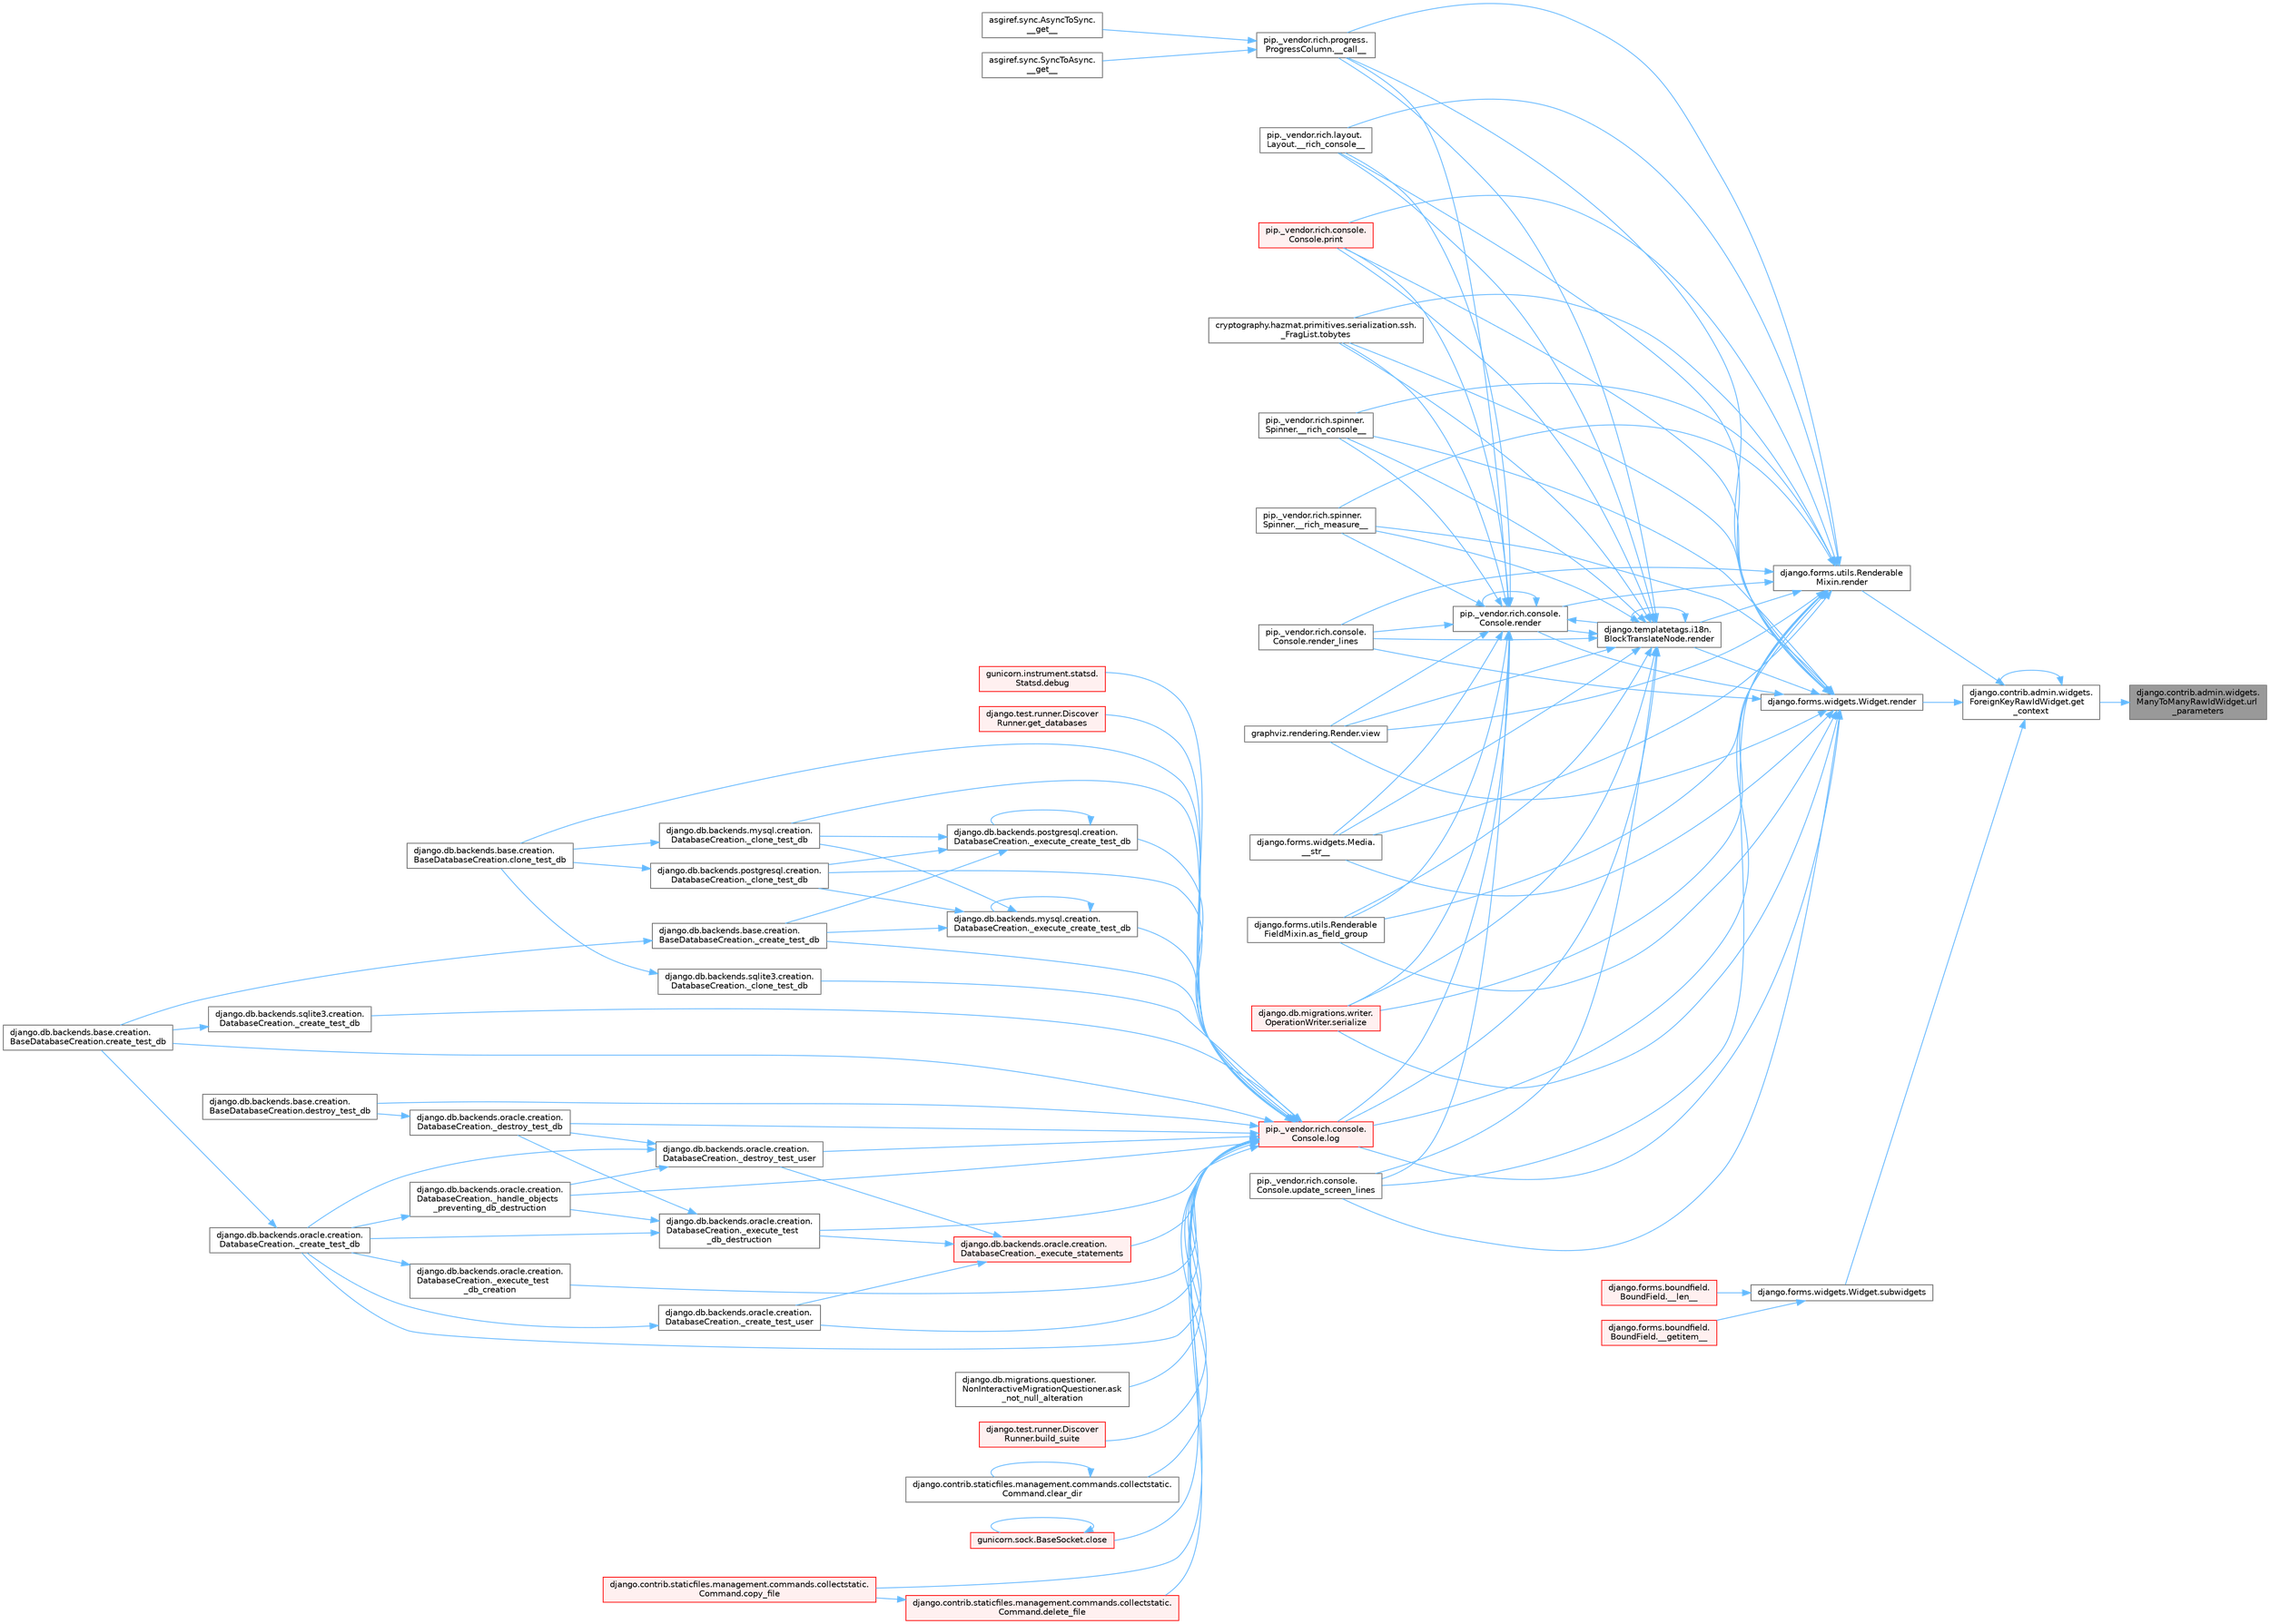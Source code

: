 digraph "django.contrib.admin.widgets.ManyToManyRawIdWidget.url_parameters"
{
 // LATEX_PDF_SIZE
  bgcolor="transparent";
  edge [fontname=Helvetica,fontsize=10,labelfontname=Helvetica,labelfontsize=10];
  node [fontname=Helvetica,fontsize=10,shape=box,height=0.2,width=0.4];
  rankdir="RL";
  Node1 [id="Node000001",label="django.contrib.admin.widgets.\lManyToManyRawIdWidget.url\l_parameters",height=0.2,width=0.4,color="gray40", fillcolor="grey60", style="filled", fontcolor="black",tooltip=" "];
  Node1 -> Node2 [id="edge1_Node000001_Node000002",dir="back",color="steelblue1",style="solid",tooltip=" "];
  Node2 [id="Node000002",label="django.contrib.admin.widgets.\lForeignKeyRawIdWidget.get\l_context",height=0.2,width=0.4,color="grey40", fillcolor="white", style="filled",URL="$classdjango_1_1contrib_1_1admin_1_1widgets_1_1_foreign_key_raw_id_widget.html#ae111dabe0331403be0619206ec2cd94f",tooltip=" "];
  Node2 -> Node2 [id="edge2_Node000002_Node000002",dir="back",color="steelblue1",style="solid",tooltip=" "];
  Node2 -> Node3 [id="edge3_Node000002_Node000003",dir="back",color="steelblue1",style="solid",tooltip=" "];
  Node3 [id="Node000003",label="django.forms.utils.Renderable\lMixin.render",height=0.2,width=0.4,color="grey40", fillcolor="white", style="filled",URL="$classdjango_1_1forms_1_1utils_1_1_renderable_mixin.html#acdc73a3b1da7190ea3c6e0e2cb22e297",tooltip=" "];
  Node3 -> Node4 [id="edge4_Node000003_Node000004",dir="back",color="steelblue1",style="solid",tooltip=" "];
  Node4 [id="Node000004",label="pip._vendor.rich.progress.\lProgressColumn.__call__",height=0.2,width=0.4,color="grey40", fillcolor="white", style="filled",URL="$classpip_1_1__vendor_1_1rich_1_1progress_1_1_progress_column.html#ae0c399be74222f949edb0fa5324cf6ea",tooltip=" "];
  Node4 -> Node5 [id="edge5_Node000004_Node000005",dir="back",color="steelblue1",style="solid",tooltip=" "];
  Node5 [id="Node000005",label="asgiref.sync.AsyncToSync.\l__get__",height=0.2,width=0.4,color="grey40", fillcolor="white", style="filled",URL="$classasgiref_1_1sync_1_1_async_to_sync.html#a23e9ef7a73da98dad9e3f4e65846969b",tooltip=" "];
  Node4 -> Node6 [id="edge6_Node000004_Node000006",dir="back",color="steelblue1",style="solid",tooltip=" "];
  Node6 [id="Node000006",label="asgiref.sync.SyncToAsync.\l__get__",height=0.2,width=0.4,color="grey40", fillcolor="white", style="filled",URL="$classasgiref_1_1sync_1_1_sync_to_async.html#aebdfbe3f01079a529fd2f39810597381",tooltip=" "];
  Node3 -> Node7 [id="edge7_Node000003_Node000007",dir="back",color="steelblue1",style="solid",tooltip=" "];
  Node7 [id="Node000007",label="pip._vendor.rich.layout.\lLayout.__rich_console__",height=0.2,width=0.4,color="grey40", fillcolor="white", style="filled",URL="$classpip_1_1__vendor_1_1rich_1_1layout_1_1_layout.html#ac39cb3d17d2b0324ee1b0dada41a3ebd",tooltip=" "];
  Node3 -> Node8 [id="edge8_Node000003_Node000008",dir="back",color="steelblue1",style="solid",tooltip=" "];
  Node8 [id="Node000008",label="pip._vendor.rich.spinner.\lSpinner.__rich_console__",height=0.2,width=0.4,color="grey40", fillcolor="white", style="filled",URL="$classpip_1_1__vendor_1_1rich_1_1spinner_1_1_spinner.html#a6883d8dced19ac48d4dfc74f776357fd",tooltip=" "];
  Node3 -> Node9 [id="edge9_Node000003_Node000009",dir="back",color="steelblue1",style="solid",tooltip=" "];
  Node9 [id="Node000009",label="pip._vendor.rich.spinner.\lSpinner.__rich_measure__",height=0.2,width=0.4,color="grey40", fillcolor="white", style="filled",URL="$classpip_1_1__vendor_1_1rich_1_1spinner_1_1_spinner.html#a89745682c823c44a31bae8e8d07869f5",tooltip=" "];
  Node3 -> Node10 [id="edge10_Node000003_Node000010",dir="back",color="steelblue1",style="solid",tooltip=" "];
  Node10 [id="Node000010",label="django.forms.widgets.Media.\l__str__",height=0.2,width=0.4,color="grey40", fillcolor="white", style="filled",URL="$classdjango_1_1forms_1_1widgets_1_1_media.html#ae1651710548a7d9f14f036d035012d21",tooltip=" "];
  Node3 -> Node11 [id="edge11_Node000003_Node000011",dir="back",color="steelblue1",style="solid",tooltip=" "];
  Node11 [id="Node000011",label="django.forms.utils.Renderable\lFieldMixin.as_field_group",height=0.2,width=0.4,color="grey40", fillcolor="white", style="filled",URL="$classdjango_1_1forms_1_1utils_1_1_renderable_field_mixin.html#a1e9a1b4f790ea694431554267fd5d74c",tooltip=" "];
  Node3 -> Node12 [id="edge12_Node000003_Node000012",dir="back",color="steelblue1",style="solid",tooltip=" "];
  Node12 [id="Node000012",label="pip._vendor.rich.console.\lConsole.log",height=0.2,width=0.4,color="red", fillcolor="#FFF0F0", style="filled",URL="$classpip_1_1__vendor_1_1rich_1_1console_1_1_console.html#af9c77e39f9413fc2b134c60cfa23b0f1",tooltip=" "];
  Node12 -> Node13 [id="edge13_Node000012_Node000013",dir="back",color="steelblue1",style="solid",tooltip=" "];
  Node13 [id="Node000013",label="django.db.backends.mysql.creation.\lDatabaseCreation._clone_test_db",height=0.2,width=0.4,color="grey40", fillcolor="white", style="filled",URL="$classdjango_1_1db_1_1backends_1_1mysql_1_1creation_1_1_database_creation.html#ab4d99b6a9b6a81141d0fba9440d91619",tooltip=" "];
  Node13 -> Node14 [id="edge14_Node000013_Node000014",dir="back",color="steelblue1",style="solid",tooltip=" "];
  Node14 [id="Node000014",label="django.db.backends.base.creation.\lBaseDatabaseCreation.clone_test_db",height=0.2,width=0.4,color="grey40", fillcolor="white", style="filled",URL="$classdjango_1_1db_1_1backends_1_1base_1_1creation_1_1_base_database_creation.html#aa792ff2a6725c1020027c189ff967316",tooltip=" "];
  Node12 -> Node15 [id="edge15_Node000012_Node000015",dir="back",color="steelblue1",style="solid",tooltip=" "];
  Node15 [id="Node000015",label="django.db.backends.postgresql.creation.\lDatabaseCreation._clone_test_db",height=0.2,width=0.4,color="grey40", fillcolor="white", style="filled",URL="$classdjango_1_1db_1_1backends_1_1postgresql_1_1creation_1_1_database_creation.html#ab57e8a2ba94a8a4888fd435036b4c322",tooltip=" "];
  Node15 -> Node14 [id="edge16_Node000015_Node000014",dir="back",color="steelblue1",style="solid",tooltip=" "];
  Node12 -> Node16 [id="edge17_Node000012_Node000016",dir="back",color="steelblue1",style="solid",tooltip=" "];
  Node16 [id="Node000016",label="django.db.backends.sqlite3.creation.\lDatabaseCreation._clone_test_db",height=0.2,width=0.4,color="grey40", fillcolor="white", style="filled",URL="$classdjango_1_1db_1_1backends_1_1sqlite3_1_1creation_1_1_database_creation.html#a43a28bd11187e2b0677fd0be7643387b",tooltip=" "];
  Node16 -> Node14 [id="edge18_Node000016_Node000014",dir="back",color="steelblue1",style="solid",tooltip=" "];
  Node12 -> Node17 [id="edge19_Node000012_Node000017",dir="back",color="steelblue1",style="solid",tooltip=" "];
  Node17 [id="Node000017",label="django.db.backends.base.creation.\lBaseDatabaseCreation._create_test_db",height=0.2,width=0.4,color="grey40", fillcolor="white", style="filled",URL="$classdjango_1_1db_1_1backends_1_1base_1_1creation_1_1_base_database_creation.html#a3782aff49b95503af2f0e518a10dc22d",tooltip=" "];
  Node17 -> Node18 [id="edge20_Node000017_Node000018",dir="back",color="steelblue1",style="solid",tooltip=" "];
  Node18 [id="Node000018",label="django.db.backends.base.creation.\lBaseDatabaseCreation.create_test_db",height=0.2,width=0.4,color="grey40", fillcolor="white", style="filled",URL="$classdjango_1_1db_1_1backends_1_1base_1_1creation_1_1_base_database_creation.html#af6962208f3f5ffa10ab9acf501090181",tooltip=" "];
  Node12 -> Node19 [id="edge21_Node000012_Node000019",dir="back",color="steelblue1",style="solid",tooltip=" "];
  Node19 [id="Node000019",label="django.db.backends.oracle.creation.\lDatabaseCreation._create_test_db",height=0.2,width=0.4,color="grey40", fillcolor="white", style="filled",URL="$classdjango_1_1db_1_1backends_1_1oracle_1_1creation_1_1_database_creation.html#aea03f2099a0f6691226755c6b60c133f",tooltip=" "];
  Node19 -> Node18 [id="edge22_Node000019_Node000018",dir="back",color="steelblue1",style="solid",tooltip=" "];
  Node12 -> Node20 [id="edge23_Node000012_Node000020",dir="back",color="steelblue1",style="solid",tooltip=" "];
  Node20 [id="Node000020",label="django.db.backends.sqlite3.creation.\lDatabaseCreation._create_test_db",height=0.2,width=0.4,color="grey40", fillcolor="white", style="filled",URL="$classdjango_1_1db_1_1backends_1_1sqlite3_1_1creation_1_1_database_creation.html#a67d2c057a1e604f78b379e63cd6bff28",tooltip=" "];
  Node20 -> Node18 [id="edge24_Node000020_Node000018",dir="back",color="steelblue1",style="solid",tooltip=" "];
  Node12 -> Node21 [id="edge25_Node000012_Node000021",dir="back",color="steelblue1",style="solid",tooltip=" "];
  Node21 [id="Node000021",label="django.db.backends.oracle.creation.\lDatabaseCreation._create_test_user",height=0.2,width=0.4,color="grey40", fillcolor="white", style="filled",URL="$classdjango_1_1db_1_1backends_1_1oracle_1_1creation_1_1_database_creation.html#a59ea754a7f0af2c6d24086c033e1a0dd",tooltip=" "];
  Node21 -> Node19 [id="edge26_Node000021_Node000019",dir="back",color="steelblue1",style="solid",tooltip=" "];
  Node12 -> Node22 [id="edge27_Node000012_Node000022",dir="back",color="steelblue1",style="solid",tooltip=" "];
  Node22 [id="Node000022",label="django.db.backends.oracle.creation.\lDatabaseCreation._destroy_test_db",height=0.2,width=0.4,color="grey40", fillcolor="white", style="filled",URL="$classdjango_1_1db_1_1backends_1_1oracle_1_1creation_1_1_database_creation.html#a08dd28500eb796fba820014d705845e1",tooltip=" "];
  Node22 -> Node23 [id="edge28_Node000022_Node000023",dir="back",color="steelblue1",style="solid",tooltip=" "];
  Node23 [id="Node000023",label="django.db.backends.base.creation.\lBaseDatabaseCreation.destroy_test_db",height=0.2,width=0.4,color="grey40", fillcolor="white", style="filled",URL="$classdjango_1_1db_1_1backends_1_1base_1_1creation_1_1_base_database_creation.html#a2c41c21dd95190d85b132c7666f9593d",tooltip=" "];
  Node12 -> Node24 [id="edge29_Node000012_Node000024",dir="back",color="steelblue1",style="solid",tooltip=" "];
  Node24 [id="Node000024",label="django.db.backends.oracle.creation.\lDatabaseCreation._destroy_test_user",height=0.2,width=0.4,color="grey40", fillcolor="white", style="filled",URL="$classdjango_1_1db_1_1backends_1_1oracle_1_1creation_1_1_database_creation.html#ac5b566d811b2dcccb9c6c125486ec8b9",tooltip=" "];
  Node24 -> Node19 [id="edge30_Node000024_Node000019",dir="back",color="steelblue1",style="solid",tooltip=" "];
  Node24 -> Node22 [id="edge31_Node000024_Node000022",dir="back",color="steelblue1",style="solid",tooltip=" "];
  Node24 -> Node25 [id="edge32_Node000024_Node000025",dir="back",color="steelblue1",style="solid",tooltip=" "];
  Node25 [id="Node000025",label="django.db.backends.oracle.creation.\lDatabaseCreation._handle_objects\l_preventing_db_destruction",height=0.2,width=0.4,color="grey40", fillcolor="white", style="filled",URL="$classdjango_1_1db_1_1backends_1_1oracle_1_1creation_1_1_database_creation.html#a1c37c804f0a89dbadda5bc9fd5b601af",tooltip=" "];
  Node25 -> Node19 [id="edge33_Node000025_Node000019",dir="back",color="steelblue1",style="solid",tooltip=" "];
  Node12 -> Node26 [id="edge34_Node000012_Node000026",dir="back",color="steelblue1",style="solid",tooltip=" "];
  Node26 [id="Node000026",label="django.db.backends.mysql.creation.\lDatabaseCreation._execute_create_test_db",height=0.2,width=0.4,color="grey40", fillcolor="white", style="filled",URL="$classdjango_1_1db_1_1backends_1_1mysql_1_1creation_1_1_database_creation.html#ab42ab74c9087be175aad845aec9d4160",tooltip=" "];
  Node26 -> Node13 [id="edge35_Node000026_Node000013",dir="back",color="steelblue1",style="solid",tooltip=" "];
  Node26 -> Node15 [id="edge36_Node000026_Node000015",dir="back",color="steelblue1",style="solid",tooltip=" "];
  Node26 -> Node17 [id="edge37_Node000026_Node000017",dir="back",color="steelblue1",style="solid",tooltip=" "];
  Node26 -> Node26 [id="edge38_Node000026_Node000026",dir="back",color="steelblue1",style="solid",tooltip=" "];
  Node12 -> Node27 [id="edge39_Node000012_Node000027",dir="back",color="steelblue1",style="solid",tooltip=" "];
  Node27 [id="Node000027",label="django.db.backends.postgresql.creation.\lDatabaseCreation._execute_create_test_db",height=0.2,width=0.4,color="grey40", fillcolor="white", style="filled",URL="$classdjango_1_1db_1_1backends_1_1postgresql_1_1creation_1_1_database_creation.html#a8c9e9502a3370ff7f46e7982b1ace1ec",tooltip=" "];
  Node27 -> Node13 [id="edge40_Node000027_Node000013",dir="back",color="steelblue1",style="solid",tooltip=" "];
  Node27 -> Node15 [id="edge41_Node000027_Node000015",dir="back",color="steelblue1",style="solid",tooltip=" "];
  Node27 -> Node17 [id="edge42_Node000027_Node000017",dir="back",color="steelblue1",style="solid",tooltip=" "];
  Node27 -> Node27 [id="edge43_Node000027_Node000027",dir="back",color="steelblue1",style="solid",tooltip=" "];
  Node12 -> Node28 [id="edge44_Node000012_Node000028",dir="back",color="steelblue1",style="solid",tooltip=" "];
  Node28 [id="Node000028",label="django.db.backends.oracle.creation.\lDatabaseCreation._execute_statements",height=0.2,width=0.4,color="red", fillcolor="#FFF0F0", style="filled",URL="$classdjango_1_1db_1_1backends_1_1oracle_1_1creation_1_1_database_creation.html#a40f0a887cb7b18753bb057b12ede6de5",tooltip=" "];
  Node28 -> Node21 [id="edge45_Node000028_Node000021",dir="back",color="steelblue1",style="solid",tooltip=" "];
  Node28 -> Node24 [id="edge46_Node000028_Node000024",dir="back",color="steelblue1",style="solid",tooltip=" "];
  Node28 -> Node31 [id="edge47_Node000028_Node000031",dir="back",color="steelblue1",style="solid",tooltip=" "];
  Node31 [id="Node000031",label="django.db.backends.oracle.creation.\lDatabaseCreation._execute_test\l_db_destruction",height=0.2,width=0.4,color="grey40", fillcolor="white", style="filled",URL="$classdjango_1_1db_1_1backends_1_1oracle_1_1creation_1_1_database_creation.html#a122c68cb1495e4c1a5c9c6a8f61ea46f",tooltip=" "];
  Node31 -> Node19 [id="edge48_Node000031_Node000019",dir="back",color="steelblue1",style="solid",tooltip=" "];
  Node31 -> Node22 [id="edge49_Node000031_Node000022",dir="back",color="steelblue1",style="solid",tooltip=" "];
  Node31 -> Node25 [id="edge50_Node000031_Node000025",dir="back",color="steelblue1",style="solid",tooltip=" "];
  Node12 -> Node30 [id="edge51_Node000012_Node000030",dir="back",color="steelblue1",style="solid",tooltip=" "];
  Node30 [id="Node000030",label="django.db.backends.oracle.creation.\lDatabaseCreation._execute_test\l_db_creation",height=0.2,width=0.4,color="grey40", fillcolor="white", style="filled",URL="$classdjango_1_1db_1_1backends_1_1oracle_1_1creation_1_1_database_creation.html#a66d037f8286d396a98cf6ad2a5b9f25f",tooltip=" "];
  Node30 -> Node19 [id="edge52_Node000030_Node000019",dir="back",color="steelblue1",style="solid",tooltip=" "];
  Node12 -> Node31 [id="edge53_Node000012_Node000031",dir="back",color="steelblue1",style="solid",tooltip=" "];
  Node12 -> Node25 [id="edge54_Node000012_Node000025",dir="back",color="steelblue1",style="solid",tooltip=" "];
  Node12 -> Node32 [id="edge55_Node000012_Node000032",dir="back",color="steelblue1",style="solid",tooltip=" "];
  Node32 [id="Node000032",label="django.db.migrations.questioner.\lNonInteractiveMigrationQuestioner.ask\l_not_null_alteration",height=0.2,width=0.4,color="grey40", fillcolor="white", style="filled",URL="$classdjango_1_1db_1_1migrations_1_1questioner_1_1_non_interactive_migration_questioner.html#a8e2e9dcddaff9a58581a3bdfbc87136f",tooltip=" "];
  Node12 -> Node33 [id="edge56_Node000012_Node000033",dir="back",color="steelblue1",style="solid",tooltip=" "];
  Node33 [id="Node000033",label="django.test.runner.Discover\lRunner.build_suite",height=0.2,width=0.4,color="red", fillcolor="#FFF0F0", style="filled",URL="$classdjango_1_1test_1_1runner_1_1_discover_runner.html#a59c1b9e138786179fdbfce3ab15bf2c8",tooltip=" "];
  Node12 -> Node35 [id="edge57_Node000012_Node000035",dir="back",color="steelblue1",style="solid",tooltip=" "];
  Node35 [id="Node000035",label="django.contrib.staticfiles.management.commands.collectstatic.\lCommand.clear_dir",height=0.2,width=0.4,color="grey40", fillcolor="white", style="filled",URL="$classdjango_1_1contrib_1_1staticfiles_1_1management_1_1commands_1_1collectstatic_1_1_command.html#a2974077448bb3e1203a0c82350976399",tooltip=" "];
  Node35 -> Node35 [id="edge58_Node000035_Node000035",dir="back",color="steelblue1",style="solid",tooltip=" "];
  Node12 -> Node14 [id="edge59_Node000012_Node000014",dir="back",color="steelblue1",style="solid",tooltip=" "];
  Node12 -> Node36 [id="edge60_Node000012_Node000036",dir="back",color="steelblue1",style="solid",tooltip=" "];
  Node36 [id="Node000036",label="gunicorn.sock.BaseSocket.close",height=0.2,width=0.4,color="red", fillcolor="#FFF0F0", style="filled",URL="$classgunicorn_1_1sock_1_1_base_socket.html#af2002e81bf30cc8c6614f9568af6ef06",tooltip=" "];
  Node36 -> Node36 [id="edge61_Node000036_Node000036",dir="back",color="steelblue1",style="solid",tooltip=" "];
  Node12 -> Node2414 [id="edge62_Node000012_Node002414",dir="back",color="steelblue1",style="solid",tooltip=" "];
  Node2414 [id="Node002414",label="django.contrib.staticfiles.management.commands.collectstatic.\lCommand.copy_file",height=0.2,width=0.4,color="red", fillcolor="#FFF0F0", style="filled",URL="$classdjango_1_1contrib_1_1staticfiles_1_1management_1_1commands_1_1collectstatic_1_1_command.html#aa1d53e284649215d968d4bb505fb4d4b",tooltip=" "];
  Node12 -> Node18 [id="edge63_Node000012_Node000018",dir="back",color="steelblue1",style="solid",tooltip=" "];
  Node12 -> Node2997 [id="edge64_Node000012_Node002997",dir="back",color="steelblue1",style="solid",tooltip=" "];
  Node2997 [id="Node002997",label="gunicorn.instrument.statsd.\lStatsd.debug",height=0.2,width=0.4,color="red", fillcolor="#FFF0F0", style="filled",URL="$classgunicorn_1_1instrument_1_1statsd_1_1_statsd.html#abb1906a025131e88e3da6201580d70b8",tooltip=" "];
  Node12 -> Node2413 [id="edge65_Node000012_Node002413",dir="back",color="steelblue1",style="solid",tooltip=" "];
  Node2413 [id="Node002413",label="django.contrib.staticfiles.management.commands.collectstatic.\lCommand.delete_file",height=0.2,width=0.4,color="red", fillcolor="#FFF0F0", style="filled",URL="$classdjango_1_1contrib_1_1staticfiles_1_1management_1_1commands_1_1collectstatic_1_1_command.html#a54d45dfce4bec3a86e7cd24afd6ade21",tooltip=" "];
  Node2413 -> Node2414 [id="edge66_Node002413_Node002414",dir="back",color="steelblue1",style="solid",tooltip=" "];
  Node12 -> Node23 [id="edge67_Node000012_Node000023",dir="back",color="steelblue1",style="solid",tooltip=" "];
  Node12 -> Node2998 [id="edge68_Node000012_Node002998",dir="back",color="steelblue1",style="solid",tooltip=" "];
  Node2998 [id="Node002998",label="django.test.runner.Discover\lRunner.get_databases",height=0.2,width=0.4,color="red", fillcolor="#FFF0F0", style="filled",URL="$classdjango_1_1test_1_1runner_1_1_discover_runner.html#ad447cd139bbf24a8ca2d0c4bd0bb9810",tooltip=" "];
  Node3 -> Node433 [id="edge69_Node000003_Node000433",dir="back",color="steelblue1",style="solid",tooltip=" "];
  Node433 [id="Node000433",label="pip._vendor.rich.console.\lConsole.print",height=0.2,width=0.4,color="red", fillcolor="#FFF0F0", style="filled",URL="$classpip_1_1__vendor_1_1rich_1_1console_1_1_console.html#af954370cdbb49236b597f2c11064549d",tooltip=" "];
  Node3 -> Node515 [id="edge70_Node000003_Node000515",dir="back",color="steelblue1",style="solid",tooltip=" "];
  Node515 [id="Node000515",label="django.templatetags.i18n.\lBlockTranslateNode.render",height=0.2,width=0.4,color="grey40", fillcolor="white", style="filled",URL="$classdjango_1_1templatetags_1_1i18n_1_1_block_translate_node.html#aaf05bebfd02c1c4b676387ada0357832",tooltip=" "];
  Node515 -> Node4 [id="edge71_Node000515_Node000004",dir="back",color="steelblue1",style="solid",tooltip=" "];
  Node515 -> Node7 [id="edge72_Node000515_Node000007",dir="back",color="steelblue1",style="solid",tooltip=" "];
  Node515 -> Node8 [id="edge73_Node000515_Node000008",dir="back",color="steelblue1",style="solid",tooltip=" "];
  Node515 -> Node9 [id="edge74_Node000515_Node000009",dir="back",color="steelblue1",style="solid",tooltip=" "];
  Node515 -> Node10 [id="edge75_Node000515_Node000010",dir="back",color="steelblue1",style="solid",tooltip=" "];
  Node515 -> Node11 [id="edge76_Node000515_Node000011",dir="back",color="steelblue1",style="solid",tooltip=" "];
  Node515 -> Node12 [id="edge77_Node000515_Node000012",dir="back",color="steelblue1",style="solid",tooltip=" "];
  Node515 -> Node433 [id="edge78_Node000515_Node000433",dir="back",color="steelblue1",style="solid",tooltip=" "];
  Node515 -> Node515 [id="edge79_Node000515_Node000515",dir="back",color="steelblue1",style="solid",tooltip=" "];
  Node515 -> Node516 [id="edge80_Node000515_Node000516",dir="back",color="steelblue1",style="solid",tooltip=" "];
  Node516 [id="Node000516",label="pip._vendor.rich.console.\lConsole.render",height=0.2,width=0.4,color="grey40", fillcolor="white", style="filled",URL="$classpip_1_1__vendor_1_1rich_1_1console_1_1_console.html#a9551b8254c573105adde80622393a938",tooltip=" "];
  Node516 -> Node4 [id="edge81_Node000516_Node000004",dir="back",color="steelblue1",style="solid",tooltip=" "];
  Node516 -> Node7 [id="edge82_Node000516_Node000007",dir="back",color="steelblue1",style="solid",tooltip=" "];
  Node516 -> Node8 [id="edge83_Node000516_Node000008",dir="back",color="steelblue1",style="solid",tooltip=" "];
  Node516 -> Node9 [id="edge84_Node000516_Node000009",dir="back",color="steelblue1",style="solid",tooltip=" "];
  Node516 -> Node10 [id="edge85_Node000516_Node000010",dir="back",color="steelblue1",style="solid",tooltip=" "];
  Node516 -> Node11 [id="edge86_Node000516_Node000011",dir="back",color="steelblue1",style="solid",tooltip=" "];
  Node516 -> Node12 [id="edge87_Node000516_Node000012",dir="back",color="steelblue1",style="solid",tooltip=" "];
  Node516 -> Node433 [id="edge88_Node000516_Node000433",dir="back",color="steelblue1",style="solid",tooltip=" "];
  Node516 -> Node515 [id="edge89_Node000516_Node000515",dir="back",color="steelblue1",style="solid",tooltip=" "];
  Node516 -> Node516 [id="edge90_Node000516_Node000516",dir="back",color="steelblue1",style="solid",tooltip=" "];
  Node516 -> Node517 [id="edge91_Node000516_Node000517",dir="back",color="steelblue1",style="solid",tooltip=" "];
  Node517 [id="Node000517",label="pip._vendor.rich.console.\lConsole.render_lines",height=0.2,width=0.4,color="grey40", fillcolor="white", style="filled",URL="$classpip_1_1__vendor_1_1rich_1_1console_1_1_console.html#a5818808a49db20c5bee6986425f96f14",tooltip=" "];
  Node516 -> Node518 [id="edge92_Node000516_Node000518",dir="back",color="steelblue1",style="solid",tooltip=" "];
  Node518 [id="Node000518",label="django.db.migrations.writer.\lOperationWriter.serialize",height=0.2,width=0.4,color="red", fillcolor="#FFF0F0", style="filled",URL="$classdjango_1_1db_1_1migrations_1_1writer_1_1_operation_writer.html#a866e8d13e1c54a35d74e9a6b0383b2f8",tooltip=" "];
  Node516 -> Node590 [id="edge93_Node000516_Node000590",dir="back",color="steelblue1",style="solid",tooltip=" "];
  Node590 [id="Node000590",label="cryptography.hazmat.primitives.serialization.ssh.\l_FragList.tobytes",height=0.2,width=0.4,color="grey40", fillcolor="white", style="filled",URL="$classcryptography_1_1hazmat_1_1primitives_1_1serialization_1_1ssh_1_1___frag_list.html#a195dd4e7c741624829a13af53fa3de38",tooltip=" "];
  Node516 -> Node591 [id="edge94_Node000516_Node000591",dir="back",color="steelblue1",style="solid",tooltip=" "];
  Node591 [id="Node000591",label="pip._vendor.rich.console.\lConsole.update_screen_lines",height=0.2,width=0.4,color="grey40", fillcolor="white", style="filled",URL="$classpip_1_1__vendor_1_1rich_1_1console_1_1_console.html#a21cfe5af86ec7533f23d45fe2969817e",tooltip=" "];
  Node516 -> Node592 [id="edge95_Node000516_Node000592",dir="back",color="steelblue1",style="solid",tooltip=" "];
  Node592 [id="Node000592",label="graphviz.rendering.Render.view",height=0.2,width=0.4,color="grey40", fillcolor="white", style="filled",URL="$classgraphviz_1_1rendering_1_1_render.html#a53169c422996b9a7e92b5580c13914e2",tooltip=" "];
  Node515 -> Node517 [id="edge96_Node000515_Node000517",dir="back",color="steelblue1",style="solid",tooltip=" "];
  Node515 -> Node518 [id="edge97_Node000515_Node000518",dir="back",color="steelblue1",style="solid",tooltip=" "];
  Node515 -> Node590 [id="edge98_Node000515_Node000590",dir="back",color="steelblue1",style="solid",tooltip=" "];
  Node515 -> Node591 [id="edge99_Node000515_Node000591",dir="back",color="steelblue1",style="solid",tooltip=" "];
  Node515 -> Node592 [id="edge100_Node000515_Node000592",dir="back",color="steelblue1",style="solid",tooltip=" "];
  Node3 -> Node516 [id="edge101_Node000003_Node000516",dir="back",color="steelblue1",style="solid",tooltip=" "];
  Node3 -> Node517 [id="edge102_Node000003_Node000517",dir="back",color="steelblue1",style="solid",tooltip=" "];
  Node3 -> Node518 [id="edge103_Node000003_Node000518",dir="back",color="steelblue1",style="solid",tooltip=" "];
  Node3 -> Node590 [id="edge104_Node000003_Node000590",dir="back",color="steelblue1",style="solid",tooltip=" "];
  Node3 -> Node591 [id="edge105_Node000003_Node000591",dir="back",color="steelblue1",style="solid",tooltip=" "];
  Node3 -> Node592 [id="edge106_Node000003_Node000592",dir="back",color="steelblue1",style="solid",tooltip=" "];
  Node2 -> Node589 [id="edge107_Node000002_Node000589",dir="back",color="steelblue1",style="solid",tooltip=" "];
  Node589 [id="Node000589",label="django.forms.widgets.Widget.render",height=0.2,width=0.4,color="grey40", fillcolor="white", style="filled",URL="$classdjango_1_1forms_1_1widgets_1_1_widget.html#a972266d3972b64c404467dea8d6e2809",tooltip=" "];
  Node589 -> Node4 [id="edge108_Node000589_Node000004",dir="back",color="steelblue1",style="solid",tooltip=" "];
  Node589 -> Node7 [id="edge109_Node000589_Node000007",dir="back",color="steelblue1",style="solid",tooltip=" "];
  Node589 -> Node8 [id="edge110_Node000589_Node000008",dir="back",color="steelblue1",style="solid",tooltip=" "];
  Node589 -> Node9 [id="edge111_Node000589_Node000009",dir="back",color="steelblue1",style="solid",tooltip=" "];
  Node589 -> Node10 [id="edge112_Node000589_Node000010",dir="back",color="steelblue1",style="solid",tooltip=" "];
  Node589 -> Node11 [id="edge113_Node000589_Node000011",dir="back",color="steelblue1",style="solid",tooltip=" "];
  Node589 -> Node12 [id="edge114_Node000589_Node000012",dir="back",color="steelblue1",style="solid",tooltip=" "];
  Node589 -> Node433 [id="edge115_Node000589_Node000433",dir="back",color="steelblue1",style="solid",tooltip=" "];
  Node589 -> Node515 [id="edge116_Node000589_Node000515",dir="back",color="steelblue1",style="solid",tooltip=" "];
  Node589 -> Node516 [id="edge117_Node000589_Node000516",dir="back",color="steelblue1",style="solid",tooltip=" "];
  Node589 -> Node517 [id="edge118_Node000589_Node000517",dir="back",color="steelblue1",style="solid",tooltip=" "];
  Node589 -> Node518 [id="edge119_Node000589_Node000518",dir="back",color="steelblue1",style="solid",tooltip=" "];
  Node589 -> Node590 [id="edge120_Node000589_Node000590",dir="back",color="steelblue1",style="solid",tooltip=" "];
  Node589 -> Node591 [id="edge121_Node000589_Node000591",dir="back",color="steelblue1",style="solid",tooltip=" "];
  Node589 -> Node592 [id="edge122_Node000589_Node000592",dir="back",color="steelblue1",style="solid",tooltip=" "];
  Node2 -> Node1768 [id="edge123_Node000002_Node001768",dir="back",color="steelblue1",style="solid",tooltip=" "];
  Node1768 [id="Node001768",label="django.forms.widgets.Widget.subwidgets",height=0.2,width=0.4,color="grey40", fillcolor="white", style="filled",URL="$classdjango_1_1forms_1_1widgets_1_1_widget.html#aa7150e1ff3facbcd2285e01e96169f08",tooltip=" "];
  Node1768 -> Node1468 [id="edge124_Node001768_Node001468",dir="back",color="steelblue1",style="solid",tooltip=" "];
  Node1468 [id="Node001468",label="django.forms.boundfield.\lBoundField.__getitem__",height=0.2,width=0.4,color="red", fillcolor="#FFF0F0", style="filled",URL="$classdjango_1_1forms_1_1boundfield_1_1_bound_field.html#a3a436229a8bffc21c12da3d925114a6b",tooltip=" "];
  Node1768 -> Node1469 [id="edge125_Node001768_Node001469",dir="back",color="steelblue1",style="solid",tooltip=" "];
  Node1469 [id="Node001469",label="django.forms.boundfield.\lBoundField.__len__",height=0.2,width=0.4,color="red", fillcolor="#FFF0F0", style="filled",URL="$classdjango_1_1forms_1_1boundfield_1_1_bound_field.html#aa7f205ab54af5e80a15b0865e043c41e",tooltip=" "];
}
